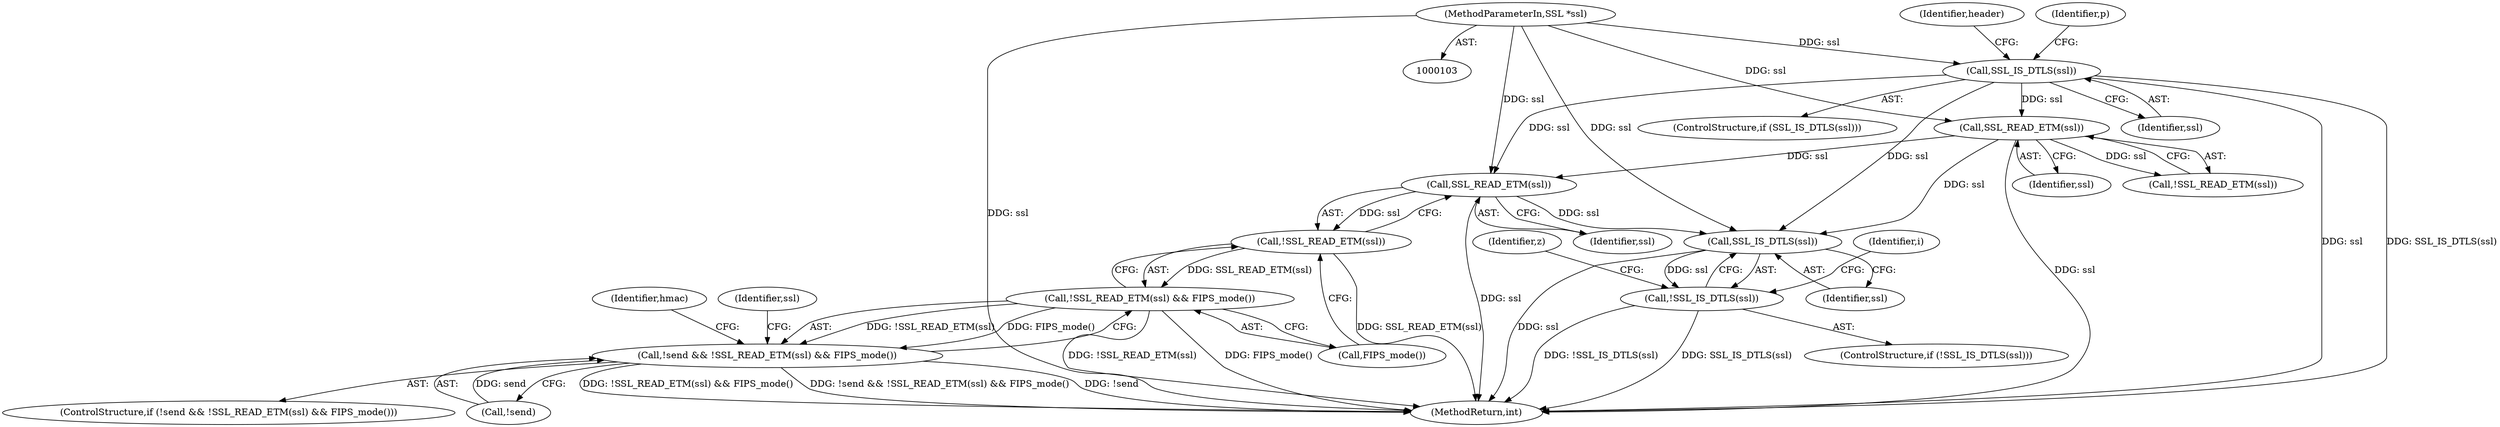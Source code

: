 digraph "0_openssl_4ad93618d26a3ea23d36ad5498ff4f59eff3a4d2_3@pointer" {
"1000381" [label="(Call,SSL_READ_ETM(ssl))"];
"1000291" [label="(Call,SSL_READ_ETM(ssl))"];
"1000202" [label="(Call,SSL_IS_DTLS(ssl))"];
"1000104" [label="(MethodParameterIn,SSL *ssl)"];
"1000380" [label="(Call,!SSL_READ_ETM(ssl))"];
"1000379" [label="(Call,!SSL_READ_ETM(ssl) && FIPS_mode())"];
"1000376" [label="(Call,!send && !SSL_READ_ETM(ssl) && FIPS_mode())"];
"1000460" [label="(Call,SSL_IS_DTLS(ssl))"];
"1000459" [label="(Call,!SSL_IS_DTLS(ssl))"];
"1000506" [label="(MethodReturn,int)"];
"1000488" [label="(Identifier,z)"];
"1000104" [label="(MethodParameterIn,SSL *ssl)"];
"1000237" [label="(Identifier,header)"];
"1000203" [label="(Identifier,ssl)"];
"1000377" [label="(Call,!send)"];
"1000375" [label="(ControlStructure,if (!send && !SSL_READ_ETM(ssl) && FIPS_mode()))"];
"1000201" [label="(ControlStructure,if (SSL_IS_DTLS(ssl)))"];
"1000383" [label="(Call,FIPS_mode())"];
"1000376" [label="(Call,!send && !SSL_READ_ETM(ssl) && FIPS_mode())"];
"1000465" [label="(Identifier,i)"];
"1000202" [label="(Call,SSL_IS_DTLS(ssl))"];
"1000379" [label="(Call,!SSL_READ_ETM(ssl) && FIPS_mode())"];
"1000461" [label="(Identifier,ssl)"];
"1000407" [label="(Identifier,hmac)"];
"1000381" [label="(Call,SSL_READ_ETM(ssl))"];
"1000388" [label="(Identifier,ssl)"];
"1000290" [label="(Call,!SSL_READ_ETM(ssl))"];
"1000382" [label="(Identifier,ssl)"];
"1000460" [label="(Call,SSL_IS_DTLS(ssl))"];
"1000459" [label="(Call,!SSL_IS_DTLS(ssl))"];
"1000292" [label="(Identifier,ssl)"];
"1000291" [label="(Call,SSL_READ_ETM(ssl))"];
"1000458" [label="(ControlStructure,if (!SSL_IS_DTLS(ssl)))"];
"1000380" [label="(Call,!SSL_READ_ETM(ssl))"];
"1000208" [label="(Identifier,p)"];
"1000381" -> "1000380"  [label="AST: "];
"1000381" -> "1000382"  [label="CFG: "];
"1000382" -> "1000381"  [label="AST: "];
"1000380" -> "1000381"  [label="CFG: "];
"1000381" -> "1000506"  [label="DDG: ssl"];
"1000381" -> "1000380"  [label="DDG: ssl"];
"1000291" -> "1000381"  [label="DDG: ssl"];
"1000202" -> "1000381"  [label="DDG: ssl"];
"1000104" -> "1000381"  [label="DDG: ssl"];
"1000381" -> "1000460"  [label="DDG: ssl"];
"1000291" -> "1000290"  [label="AST: "];
"1000291" -> "1000292"  [label="CFG: "];
"1000292" -> "1000291"  [label="AST: "];
"1000290" -> "1000291"  [label="CFG: "];
"1000291" -> "1000506"  [label="DDG: ssl"];
"1000291" -> "1000290"  [label="DDG: ssl"];
"1000202" -> "1000291"  [label="DDG: ssl"];
"1000104" -> "1000291"  [label="DDG: ssl"];
"1000291" -> "1000460"  [label="DDG: ssl"];
"1000202" -> "1000201"  [label="AST: "];
"1000202" -> "1000203"  [label="CFG: "];
"1000203" -> "1000202"  [label="AST: "];
"1000208" -> "1000202"  [label="CFG: "];
"1000237" -> "1000202"  [label="CFG: "];
"1000202" -> "1000506"  [label="DDG: ssl"];
"1000202" -> "1000506"  [label="DDG: SSL_IS_DTLS(ssl)"];
"1000104" -> "1000202"  [label="DDG: ssl"];
"1000202" -> "1000460"  [label="DDG: ssl"];
"1000104" -> "1000103"  [label="AST: "];
"1000104" -> "1000506"  [label="DDG: ssl"];
"1000104" -> "1000460"  [label="DDG: ssl"];
"1000380" -> "1000379"  [label="AST: "];
"1000383" -> "1000380"  [label="CFG: "];
"1000379" -> "1000380"  [label="CFG: "];
"1000380" -> "1000506"  [label="DDG: SSL_READ_ETM(ssl)"];
"1000380" -> "1000379"  [label="DDG: SSL_READ_ETM(ssl)"];
"1000379" -> "1000376"  [label="AST: "];
"1000379" -> "1000383"  [label="CFG: "];
"1000383" -> "1000379"  [label="AST: "];
"1000376" -> "1000379"  [label="CFG: "];
"1000379" -> "1000506"  [label="DDG: FIPS_mode()"];
"1000379" -> "1000506"  [label="DDG: !SSL_READ_ETM(ssl)"];
"1000379" -> "1000376"  [label="DDG: !SSL_READ_ETM(ssl)"];
"1000379" -> "1000376"  [label="DDG: FIPS_mode()"];
"1000376" -> "1000375"  [label="AST: "];
"1000376" -> "1000377"  [label="CFG: "];
"1000377" -> "1000376"  [label="AST: "];
"1000388" -> "1000376"  [label="CFG: "];
"1000407" -> "1000376"  [label="CFG: "];
"1000376" -> "1000506"  [label="DDG: !send && !SSL_READ_ETM(ssl) && FIPS_mode()"];
"1000376" -> "1000506"  [label="DDG: !send"];
"1000376" -> "1000506"  [label="DDG: !SSL_READ_ETM(ssl) && FIPS_mode()"];
"1000377" -> "1000376"  [label="DDG: send"];
"1000460" -> "1000459"  [label="AST: "];
"1000460" -> "1000461"  [label="CFG: "];
"1000461" -> "1000460"  [label="AST: "];
"1000459" -> "1000460"  [label="CFG: "];
"1000460" -> "1000506"  [label="DDG: ssl"];
"1000460" -> "1000459"  [label="DDG: ssl"];
"1000459" -> "1000458"  [label="AST: "];
"1000465" -> "1000459"  [label="CFG: "];
"1000488" -> "1000459"  [label="CFG: "];
"1000459" -> "1000506"  [label="DDG: SSL_IS_DTLS(ssl)"];
"1000459" -> "1000506"  [label="DDG: !SSL_IS_DTLS(ssl)"];
}
